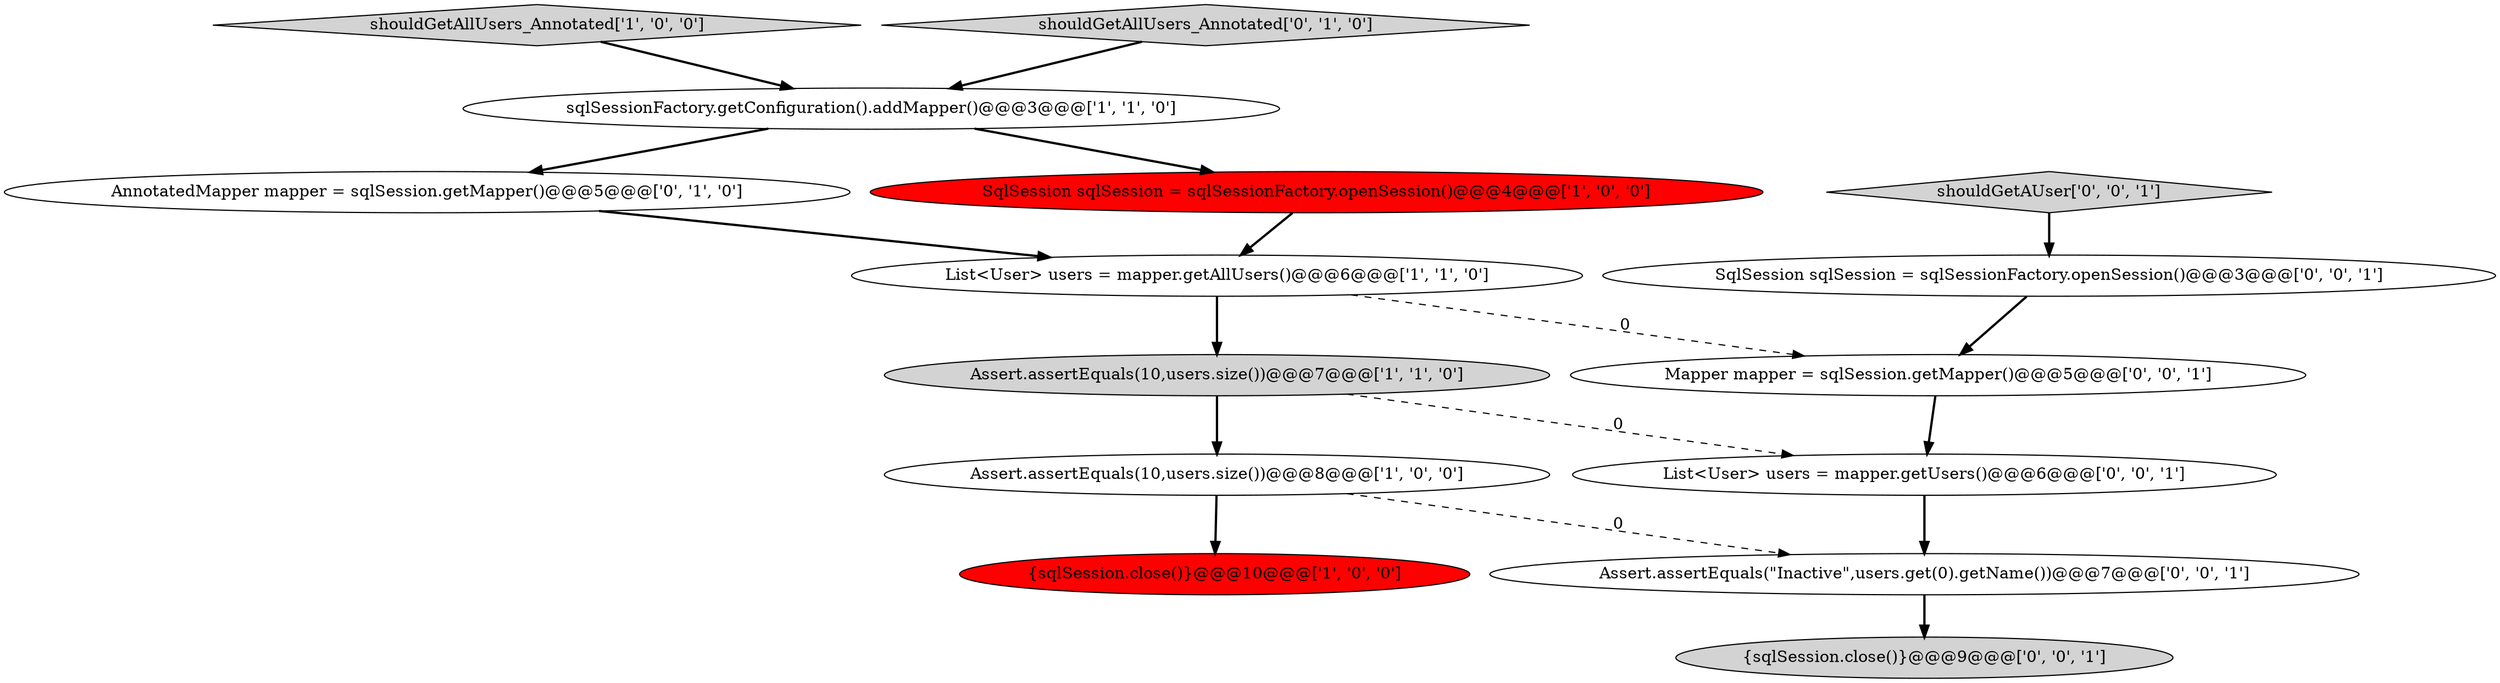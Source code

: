 digraph {
3 [style = filled, label = "shouldGetAllUsers_Annotated['1', '0', '0']", fillcolor = lightgray, shape = diamond image = "AAA0AAABBB1BBB"];
2 [style = filled, label = "Assert.assertEquals(10,users.size())@@@7@@@['1', '1', '0']", fillcolor = lightgray, shape = ellipse image = "AAA0AAABBB1BBB"];
9 [style = filled, label = "SqlSession sqlSession = sqlSessionFactory.openSession()@@@3@@@['0', '0', '1']", fillcolor = white, shape = ellipse image = "AAA0AAABBB3BBB"];
5 [style = filled, label = "Assert.assertEquals(10,users.size())@@@8@@@['1', '0', '0']", fillcolor = white, shape = ellipse image = "AAA0AAABBB1BBB"];
11 [style = filled, label = "Assert.assertEquals(\"Inactive\",users.get(0).getName())@@@7@@@['0', '0', '1']", fillcolor = white, shape = ellipse image = "AAA0AAABBB3BBB"];
0 [style = filled, label = "sqlSessionFactory.getConfiguration().addMapper()@@@3@@@['1', '1', '0']", fillcolor = white, shape = ellipse image = "AAA0AAABBB1BBB"];
14 [style = filled, label = "shouldGetAUser['0', '0', '1']", fillcolor = lightgray, shape = diamond image = "AAA0AAABBB3BBB"];
7 [style = filled, label = "shouldGetAllUsers_Annotated['0', '1', '0']", fillcolor = lightgray, shape = diamond image = "AAA0AAABBB2BBB"];
8 [style = filled, label = "AnnotatedMapper mapper = sqlSession.getMapper()@@@5@@@['0', '1', '0']", fillcolor = white, shape = ellipse image = "AAA0AAABBB2BBB"];
4 [style = filled, label = "List<User> users = mapper.getAllUsers()@@@6@@@['1', '1', '0']", fillcolor = white, shape = ellipse image = "AAA0AAABBB1BBB"];
12 [style = filled, label = "{sqlSession.close()}@@@9@@@['0', '0', '1']", fillcolor = lightgray, shape = ellipse image = "AAA0AAABBB3BBB"];
13 [style = filled, label = "Mapper mapper = sqlSession.getMapper()@@@5@@@['0', '0', '1']", fillcolor = white, shape = ellipse image = "AAA0AAABBB3BBB"];
10 [style = filled, label = "List<User> users = mapper.getUsers()@@@6@@@['0', '0', '1']", fillcolor = white, shape = ellipse image = "AAA0AAABBB3BBB"];
6 [style = filled, label = "{sqlSession.close()}@@@10@@@['1', '0', '0']", fillcolor = red, shape = ellipse image = "AAA1AAABBB1BBB"];
1 [style = filled, label = "SqlSession sqlSession = sqlSessionFactory.openSession()@@@4@@@['1', '0', '0']", fillcolor = red, shape = ellipse image = "AAA1AAABBB1BBB"];
13->10 [style = bold, label=""];
14->9 [style = bold, label=""];
1->4 [style = bold, label=""];
7->0 [style = bold, label=""];
11->12 [style = bold, label=""];
4->2 [style = bold, label=""];
8->4 [style = bold, label=""];
5->6 [style = bold, label=""];
4->13 [style = dashed, label="0"];
5->11 [style = dashed, label="0"];
0->1 [style = bold, label=""];
3->0 [style = bold, label=""];
2->10 [style = dashed, label="0"];
2->5 [style = bold, label=""];
9->13 [style = bold, label=""];
10->11 [style = bold, label=""];
0->8 [style = bold, label=""];
}
